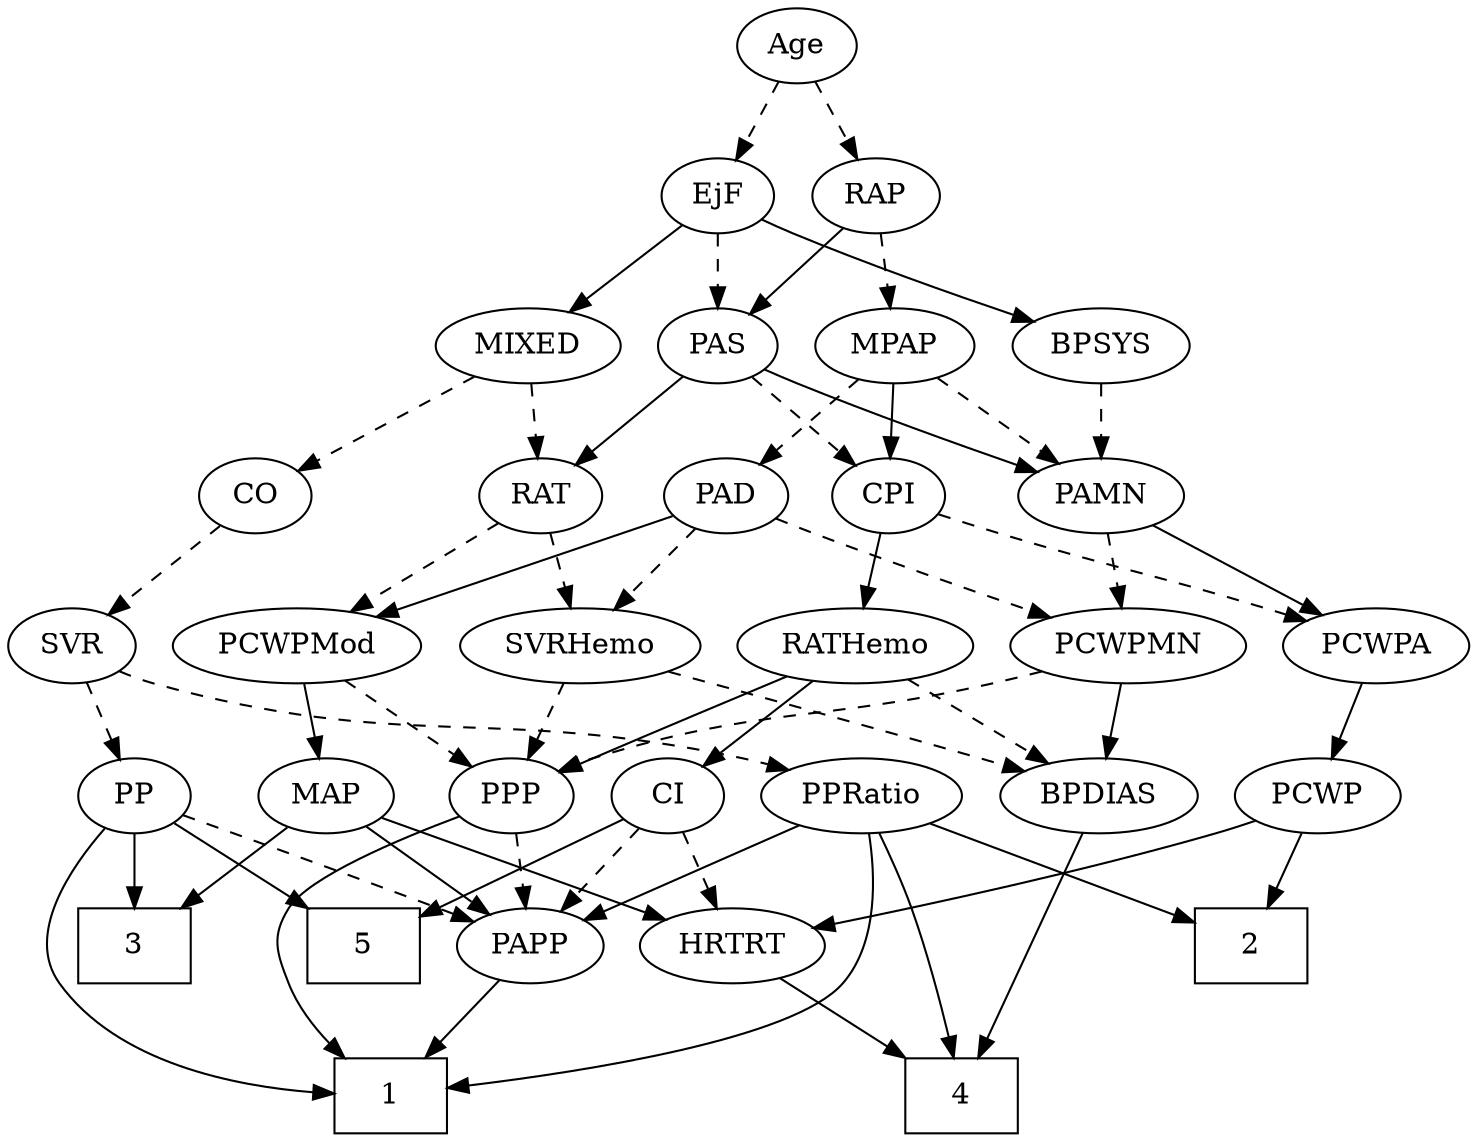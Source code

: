 strict digraph {
	graph [bb="0,0,653.24,540"];
	node [label="\N"];
	1	[height=0.5,
		pos="517.6,18",
		shape=box,
		width=0.75];
	2	[height=0.5,
		pos="374.6,90",
		shape=box,
		width=0.75];
	3	[height=0.5,
		pos="528.6,90",
		shape=box,
		width=0.75];
	4	[height=0.5,
		pos="179.6,18",
		shape=box,
		width=0.75];
	5	[height=0.5,
		pos="302.6,90",
		shape=box,
		width=0.75];
	Age	[height=0.5,
		pos="294.6,522",
		width=0.75];
	EjF	[height=0.5,
		pos="336.6,450",
		width=0.75];
	Age -> EjF	[pos="e,326.81,467.31 304.13,505.12 309.26,496.56 315.72,485.8 321.52,476.13",
		style=dashed];
	RAP	[height=0.5,
		pos="258.6,450",
		width=0.77632];
	Age -> RAP	[pos="e,267.15,467.63 286.25,504.76 281.95,496.4 276.6,486.02 271.77,476.61",
		style=dashed];
	MIXED	[height=0.5,
		pos="437.6,378",
		width=1.1193];
	EjF -> MIXED	[pos="e,416.55,393.59 354.65,436.49 369.44,426.24 390.66,411.53 407.93,399.56",
		style=solid];
	BPSYS	[height=0.5,
		pos="341.6,378",
		width=1.0471];
	EjF -> BPSYS	[pos="e,340.37,396.1 337.83,431.7 338.38,423.98 339.05,414.71 339.66,406.11",
		style=solid];
	PAS	[height=0.5,
		pos="258.6,378",
		width=0.75];
	EjF -> PAS	[pos="e,273.97,392.8 321.19,435.17 309.86,425.01 294.29,411.03 281.51,399.56",
		style=dashed];
	MPAP	[height=0.5,
		pos="178.6,378",
		width=0.97491];
	RAP -> MPAP	[pos="e,195.59,393.87 242.41,434.83 231.14,424.98 215.91,411.65 203.15,400.49",
		style=dashed];
	RAP -> PAS	[pos="e,258.6,396.1 258.6,431.7 258.6,423.98 258.6,414.71 258.6,406.11",
		style=solid];
	CO	[height=0.5,
		pos="553.6,306",
		width=0.75];
	MIXED -> CO	[pos="e,534.19,318.71 460.51,363.17 479.18,351.91 505.61,335.96 525.54,323.93",
		style=dashed];
	RAT	[height=0.5,
		pos="431.6,306",
		width=0.75827];
	MIXED -> RAT	[pos="e,433.06,324.1 436.11,359.7 435.45,351.98 434.66,342.71 433.92,334.11",
		style=dashed];
	PAD	[height=0.5,
		pos="352.6,306",
		width=0.79437];
	MPAP -> PAD	[pos="e,329.11,316.45 205.4,366.22 236.07,353.88 286.32,333.66 319.42,320.34",
		style=dashed];
	PAMN	[height=0.5,
		pos="258.6,306",
		width=1.011];
	MPAP -> PAMN	[pos="e,241.38,322.07 195.56,362.15 206.62,352.48 221.25,339.68 233.63,328.85",
		style=dashed];
	CPI	[height=0.5,
		pos="168.6,306",
		width=0.75];
	MPAP -> CPI	[pos="e,171.04,324.1 176.12,359.7 175.02,351.98 173.7,342.71 172.47,334.11",
		style=solid];
	BPSYS -> PAMN	[pos="e,276.29,321.92 323.59,361.81 312.09,352.11 297,339.39 284.26,328.64",
		style=dashed];
	PCWPMod	[height=0.5,
		pos="505.6,234",
		width=1.4443];
	PAD -> PCWPMod	[pos="e,475.55,248.75 375.17,294.67 399.07,283.74 437.25,266.27 466.14,253.05",
		style=solid];
	PCWPMN	[height=0.5,
		pos="267.6,234",
		width=1.3902];
	PAD -> PCWPMN	[pos="e,286.73,250.76 335.8,291.17 324.1,281.54 308.24,268.47 294.76,257.37",
		style=dashed];
	SVRHemo	[height=0.5,
		pos="385.6,234",
		width=1.3902];
	PAD -> SVRHemo	[pos="e,377.6,251.96 360.42,288.41 364.26,280.25 368.99,270.22 373.31,261.07",
		style=dashed];
	SVR	[height=0.5,
		pos="603.6,234",
		width=0.77632];
	CO -> SVR	[pos="e,592.18,250.98 564.69,289.46 571.01,280.62 579.07,269.34 586.21,259.34",
		style=dashed];
	PAS -> PAMN	[pos="e,258.6,324.1 258.6,359.7 258.6,351.98 258.6,342.71 258.6,334.11",
		style=solid];
	PAS -> CPI	[pos="e,185.45,320.11 241.67,363.83 228.09,353.27 208.84,338.3 193.5,326.37",
		style=dashed];
	PAS -> RAT	[pos="e,409.1,316.49 279.79,366.64 284.62,364.37 289.76,362.05 294.6,360 336.57,342.26 348.21,340.73 390.6,324 393.51,322.85 396.54,321.63 \
399.56,320.41",
		style=solid];
	PCWPA	[height=0.5,
		pos="41.596,234",
		width=1.1555];
	PAMN -> PCWPA	[pos="e,73.406,245.67 228.57,295.54 195.29,285.03 140.05,267.48 92.596,252 89.491,250.99 86.281,249.93 83.054,248.87",
		style=solid];
	PAMN -> PCWPMN	[pos="e,265.4,252.1 260.82,287.7 261.81,279.98 263,270.71 264.11,262.11",
		style=dashed];
	RATHemo	[height=0.5,
		pos="150.6,234",
		width=1.3721];
	BPDIAS	[height=0.5,
		pos="215.6,162",
		width=1.1735];
	RATHemo -> BPDIAS	[pos="e,200.6,179.15 165.67,216.76 173.96,207.84 184.39,196.61 193.57,186.72",
		style=dashed];
	PPP	[height=0.5,
		pos="375.6,162",
		width=0.75];
	RATHemo -> PPP	[pos="e,354.32,173.48 187.7,222.03 194.64,220.01 201.84,217.93 208.6,216 266.25,199.57 282.29,200.58 338.6,180 340.7,179.23 342.85,178.39 \
345,177.51",
		style=solid];
	CI	[height=0.5,
		pos="302.6,162",
		width=0.75];
	RATHemo -> CI	[pos="e,281.3,173.11 180.69,219.38 204.13,208.73 237.48,193.53 266.6,180 268.38,179.17 270.22,178.31 272.07,177.45",
		style=solid];
	CPI -> RATHemo	[pos="e,155.04,252.28 164.24,288.05 162.23,280.26 159.81,270.82 157.56,262.08",
		style=solid];
	CPI -> PCWPA	[pos="e,66.421,248.68 148.47,293.91 128.84,283.09 98.603,266.42 75.296,253.57",
		style=dashed];
	RAT -> PCWPMod	[pos="e,488.57,251.1 446.57,290.83 456.45,281.49 469.63,269.02 481.03,258.24",
		style=dashed];
	RAT -> SVRHemo	[pos="e,396.63,251.8 421.16,289.12 415.56,280.59 408.52,269.89 402.19,260.25",
		style=dashed];
	PP	[height=0.5,
		pos="528.6,162",
		width=0.75];
	SVR -> PP	[pos="e,543.75,177.14 588.42,218.83 577.74,208.87 563.28,195.37 551.24,184.14",
		style=dashed];
	PPRatio	[height=0.5,
		pos="613.6,162",
		width=1.1013];
	SVR -> PPRatio	[pos="e,611.13,180.28 606.02,216.05 607.12,208.35 608.45,199.03 609.69,190.36",
		style=dashed];
	MAP	[height=0.5,
		pos="452.6,162",
		width=0.84854];
	PCWPMod -> MAP	[pos="e,464.7,178.99 493.04,216.41 486.41,207.66 478.15,196.75 470.83,187.08",
		style=solid];
	PCWPMod -> PPP	[pos="e,396.1,174.04 478.66,218.5 457.19,206.93 427.15,190.76 405.04,178.86",
		style=dashed];
	PCWP	[height=0.5,
		pos="120.6,162",
		width=0.97491];
	PCWPA -> PCWP	[pos="e,103.65,178.01 59.129,217.46 70.017,207.82 84.171,195.28 96.152,184.66",
		style=solid];
	PCWPMN -> BPDIAS	[pos="e,227.83,179.47 255.27,216.41 248.93,207.87 241.06,197.28 234.01,187.79",
		style=solid];
	PCWPMN -> PPP	[pos="e,356.78,175.2 290.77,217.98 307.55,207.1 330.31,192.35 348.03,180.87",
		style=dashed];
	SVRHemo -> BPDIAS	[pos="e,245.01,175.11 354.02,220 325.86,208.4 284.55,191.39 254.38,178.97",
		style=dashed];
	SVRHemo -> PPP	[pos="e,378.04,180.1 383.12,215.7 382.02,207.98 380.7,198.71 379.47,190.11",
		style=dashed];
	BPDIAS -> 4	[pos="e,157.44,36.125 183.36,150.06 164.32,141.74 141.82,128.22 130.6,108 122.83,94.01 124.76,86.899 130.6,72 134.79,61.279 142.29,51.427 \
150.17,43.201",
		style=solid];
	MAP -> 3	[pos="e,509.92,108.2 468.34,146.5 478.16,137.45 491.05,125.59 502.38,115.15",
		style=solid];
	PAPP	[height=0.5,
		pos="451.6,90",
		width=0.88464];
	MAP -> PAPP	[pos="e,451.84,108.1 452.35,143.7 452.24,135.98 452.11,126.71 451.98,118.11",
		style=solid];
	HRTRT	[height=0.5,
		pos="179.6,90",
		width=1.1013];
	MAP -> HRTRT	[pos="e,214.83,98.288 429,150.42 423.37,148.12 417.32,145.83 411.6,144 377.25,133.04 281.91,112.39 224.7,100.36",
		style=solid];
	PP -> 1	[pos="e,538.86,36.299 542.35,146.07 550.56,136.1 560.22,122.25 564.6,108 569.3,92.707 570.27,86.959 564.6,72 560.63,61.544 553.55,51.829 \
546.07,43.647",
		style=solid];
	PP -> 3	[pos="e,528.6,108.1 528.6,143.7 528.6,135.98 528.6,126.71 528.6,118.11",
		style=solid];
	PP -> 5	[pos="e,329.86,104.61 507.97,150.35 503.02,148.05 497.69,145.77 492.6,144 429.21,121.9 406.97,130.28 339.67,107.97",
		style=solid];
	PP -> PAPP	[pos="e,467.69,105.63 513.01,146.83 502.2,137 487.59,123.72 475.34,112.58",
		style=dashed];
	PPP -> 1	[pos="e,490.4,20.563 354.12,150.91 322.72,136.1 267.87,110.03 266.6,108 258.11,94.436 256.52,84.428 266.6,72 293.05,39.38 416.74,26.058 \
480.05,21.304",
		style=solid];
	PPP -> PAPP	[pos="e,435.72,105.63 390.98,146.83 401.65,137 416.07,123.72 428.16,112.58",
		style=dashed];
	PPRatio -> 1	[pos="e,544.61,22.635 624.76,144.64 636.11,125.76 650.12,94.45 635.6,72 617.85,44.581 582.19,31.211 554.69,24.776",
		style=solid];
	PPRatio -> 2	[pos="e,401.86,104.61 583.7,150.07 577.42,147.94 570.82,145.8 564.6,144 500.11,125.33 478.87,130.59 411.66,107.99",
		style=solid];
	PPRatio -> 4	[pos="e,206.77,19.632 609.31,144.09 603.12,123.45 589.6,89.184 564.6,72 508.55,33.479 302.03,22.76 216.78,19.944",
		style=solid];
	PPRatio -> PAPP	[pos="e,476.17,101.62 585.75,148.97 558.03,136.99 515.45,118.59 485.72,105.74",
		style=solid];
	PCWP -> 2	[pos="e,347.36,104.68 146.88,150.04 152.65,147.85 158.78,145.71 164.6,144 237.39,122.57 261.79,132.2 337.82,107.83",
		style=solid];
	PCWP -> HRTRT	[pos="e,165.85,107.31 133.98,145.12 141.42,136.29 150.83,125.13 159.17,115.24",
		style=solid];
	CI -> 5	[pos="e,302.6,108.1 302.6,143.7 302.6,135.98 302.6,126.71 302.6,118.11",
		style=solid];
	CI -> PAPP	[pos="e,427.82,102.17 323.94,150.97 348.67,139.35 389.69,120.08 418.55,106.53",
		style=dashed];
	CI -> HRTRT	[pos="e,203.42,104.56 282.56,149.6 263.53,138.77 234.6,122.3 212.24,109.58",
		style=dashed];
	PAPP -> 1	[pos="e,501.45,36.127 465.92,73.811 474.26,64.967 484.97,53.607 494.47,43.525",
		style=solid];
	HRTRT -> 4	[pos="e,179.6,36.104 179.6,71.697 179.6,63.983 179.6,54.712 179.6,46.112",
		style=solid];
}
